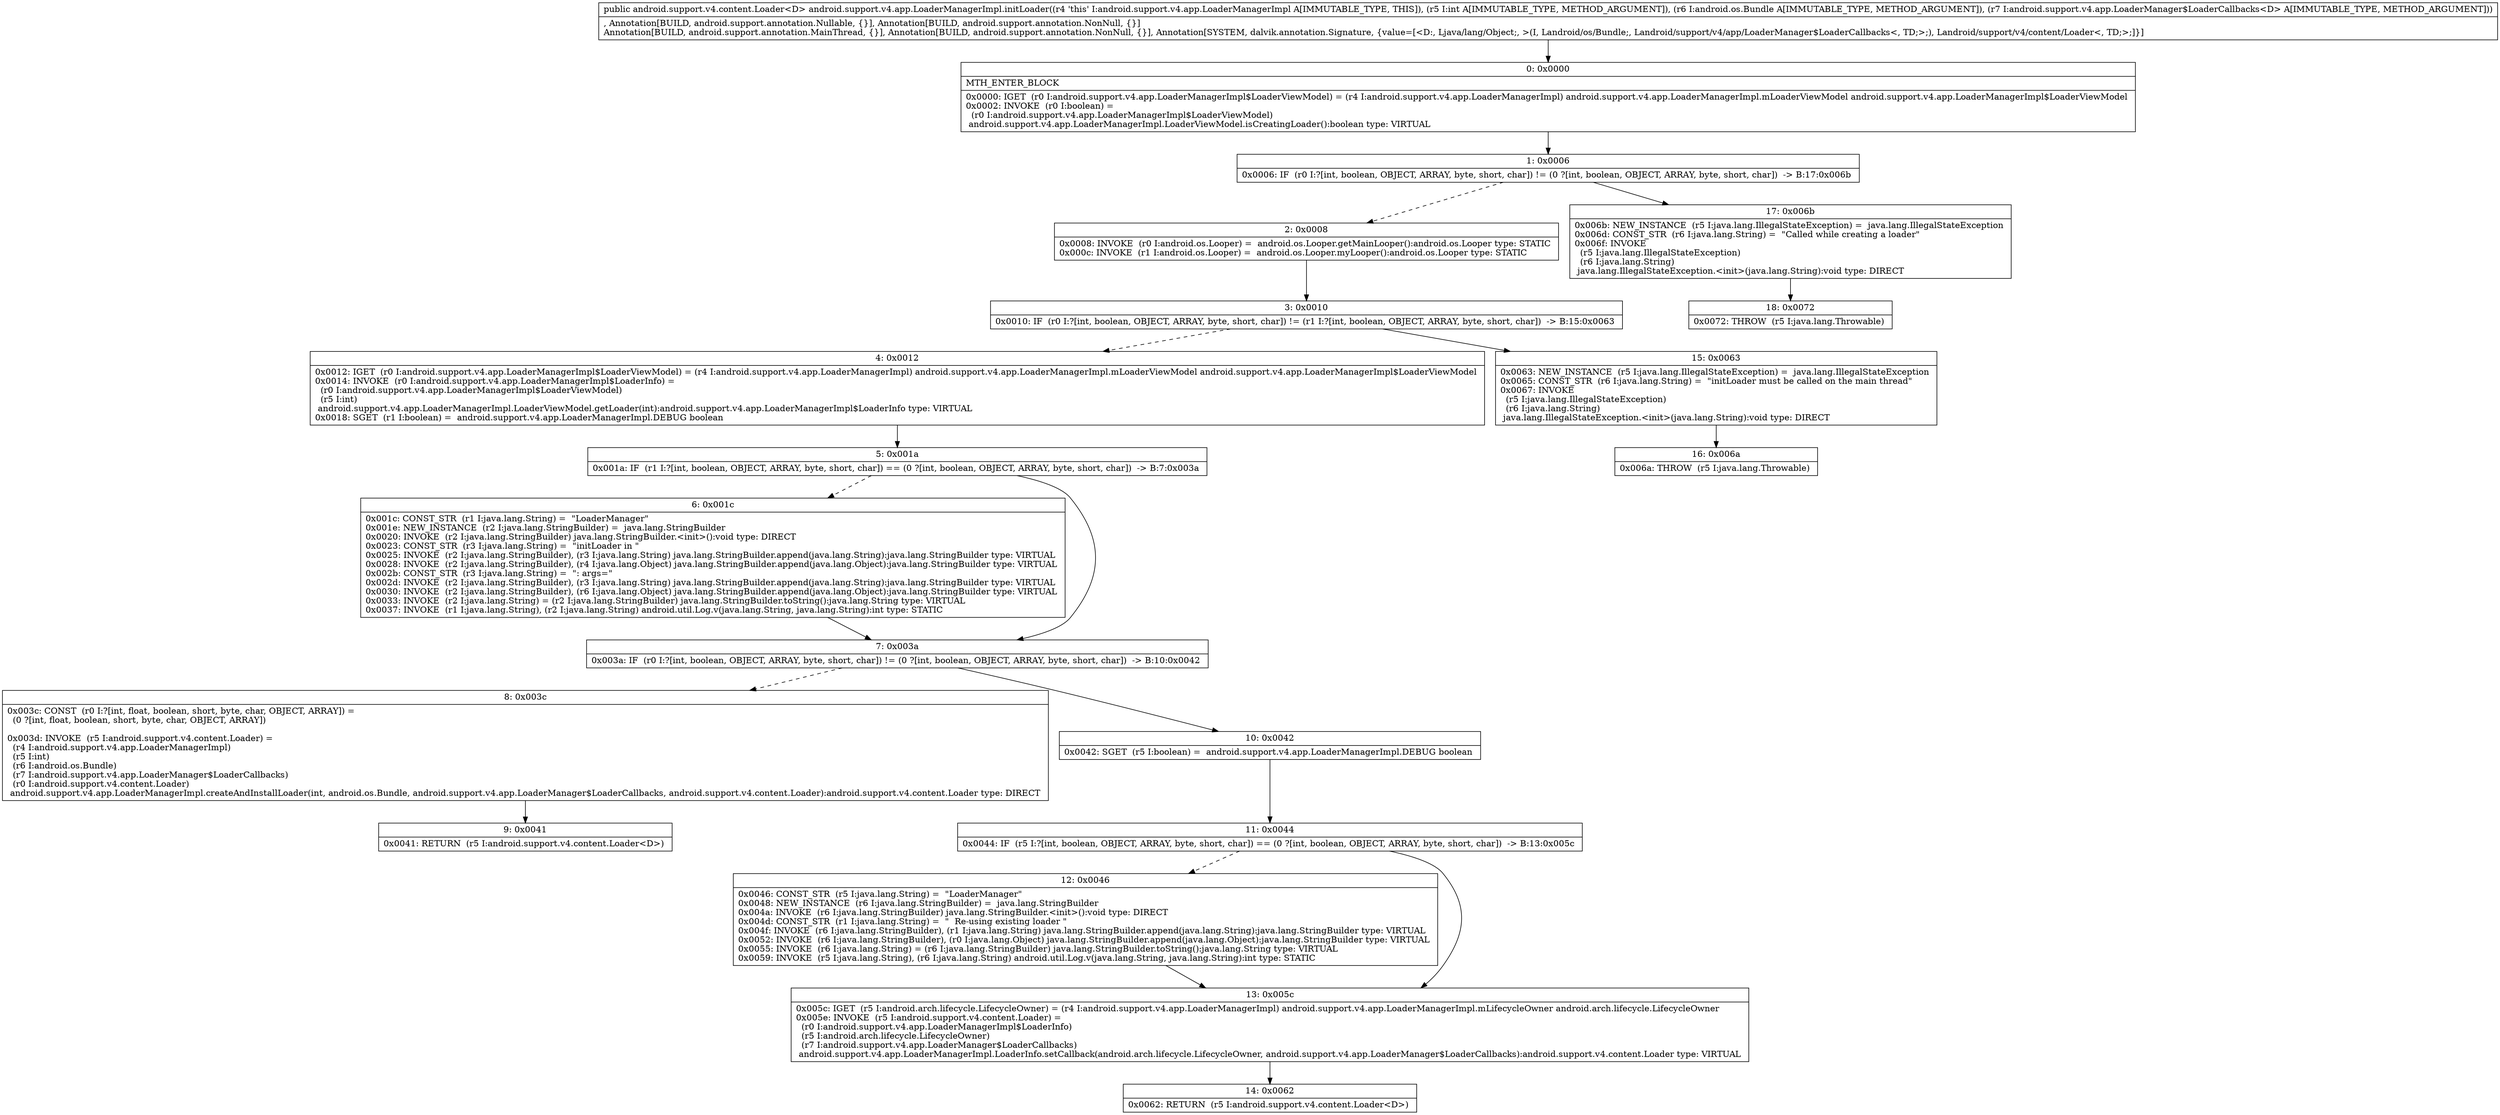 digraph "CFG forandroid.support.v4.app.LoaderManagerImpl.initLoader(ILandroid\/os\/Bundle;Landroid\/support\/v4\/app\/LoaderManager$LoaderCallbacks;)Landroid\/support\/v4\/content\/Loader;" {
Node_0 [shape=record,label="{0\:\ 0x0000|MTH_ENTER_BLOCK\l|0x0000: IGET  (r0 I:android.support.v4.app.LoaderManagerImpl$LoaderViewModel) = (r4 I:android.support.v4.app.LoaderManagerImpl) android.support.v4.app.LoaderManagerImpl.mLoaderViewModel android.support.v4.app.LoaderManagerImpl$LoaderViewModel \l0x0002: INVOKE  (r0 I:boolean) = \l  (r0 I:android.support.v4.app.LoaderManagerImpl$LoaderViewModel)\l android.support.v4.app.LoaderManagerImpl.LoaderViewModel.isCreatingLoader():boolean type: VIRTUAL \l}"];
Node_1 [shape=record,label="{1\:\ 0x0006|0x0006: IF  (r0 I:?[int, boolean, OBJECT, ARRAY, byte, short, char]) != (0 ?[int, boolean, OBJECT, ARRAY, byte, short, char])  \-\> B:17:0x006b \l}"];
Node_2 [shape=record,label="{2\:\ 0x0008|0x0008: INVOKE  (r0 I:android.os.Looper) =  android.os.Looper.getMainLooper():android.os.Looper type: STATIC \l0x000c: INVOKE  (r1 I:android.os.Looper) =  android.os.Looper.myLooper():android.os.Looper type: STATIC \l}"];
Node_3 [shape=record,label="{3\:\ 0x0010|0x0010: IF  (r0 I:?[int, boolean, OBJECT, ARRAY, byte, short, char]) != (r1 I:?[int, boolean, OBJECT, ARRAY, byte, short, char])  \-\> B:15:0x0063 \l}"];
Node_4 [shape=record,label="{4\:\ 0x0012|0x0012: IGET  (r0 I:android.support.v4.app.LoaderManagerImpl$LoaderViewModel) = (r4 I:android.support.v4.app.LoaderManagerImpl) android.support.v4.app.LoaderManagerImpl.mLoaderViewModel android.support.v4.app.LoaderManagerImpl$LoaderViewModel \l0x0014: INVOKE  (r0 I:android.support.v4.app.LoaderManagerImpl$LoaderInfo) = \l  (r0 I:android.support.v4.app.LoaderManagerImpl$LoaderViewModel)\l  (r5 I:int)\l android.support.v4.app.LoaderManagerImpl.LoaderViewModel.getLoader(int):android.support.v4.app.LoaderManagerImpl$LoaderInfo type: VIRTUAL \l0x0018: SGET  (r1 I:boolean) =  android.support.v4.app.LoaderManagerImpl.DEBUG boolean \l}"];
Node_5 [shape=record,label="{5\:\ 0x001a|0x001a: IF  (r1 I:?[int, boolean, OBJECT, ARRAY, byte, short, char]) == (0 ?[int, boolean, OBJECT, ARRAY, byte, short, char])  \-\> B:7:0x003a \l}"];
Node_6 [shape=record,label="{6\:\ 0x001c|0x001c: CONST_STR  (r1 I:java.lang.String) =  \"LoaderManager\" \l0x001e: NEW_INSTANCE  (r2 I:java.lang.StringBuilder) =  java.lang.StringBuilder \l0x0020: INVOKE  (r2 I:java.lang.StringBuilder) java.lang.StringBuilder.\<init\>():void type: DIRECT \l0x0023: CONST_STR  (r3 I:java.lang.String) =  \"initLoader in \" \l0x0025: INVOKE  (r2 I:java.lang.StringBuilder), (r3 I:java.lang.String) java.lang.StringBuilder.append(java.lang.String):java.lang.StringBuilder type: VIRTUAL \l0x0028: INVOKE  (r2 I:java.lang.StringBuilder), (r4 I:java.lang.Object) java.lang.StringBuilder.append(java.lang.Object):java.lang.StringBuilder type: VIRTUAL \l0x002b: CONST_STR  (r3 I:java.lang.String) =  \": args=\" \l0x002d: INVOKE  (r2 I:java.lang.StringBuilder), (r3 I:java.lang.String) java.lang.StringBuilder.append(java.lang.String):java.lang.StringBuilder type: VIRTUAL \l0x0030: INVOKE  (r2 I:java.lang.StringBuilder), (r6 I:java.lang.Object) java.lang.StringBuilder.append(java.lang.Object):java.lang.StringBuilder type: VIRTUAL \l0x0033: INVOKE  (r2 I:java.lang.String) = (r2 I:java.lang.StringBuilder) java.lang.StringBuilder.toString():java.lang.String type: VIRTUAL \l0x0037: INVOKE  (r1 I:java.lang.String), (r2 I:java.lang.String) android.util.Log.v(java.lang.String, java.lang.String):int type: STATIC \l}"];
Node_7 [shape=record,label="{7\:\ 0x003a|0x003a: IF  (r0 I:?[int, boolean, OBJECT, ARRAY, byte, short, char]) != (0 ?[int, boolean, OBJECT, ARRAY, byte, short, char])  \-\> B:10:0x0042 \l}"];
Node_8 [shape=record,label="{8\:\ 0x003c|0x003c: CONST  (r0 I:?[int, float, boolean, short, byte, char, OBJECT, ARRAY]) = \l  (0 ?[int, float, boolean, short, byte, char, OBJECT, ARRAY])\l \l0x003d: INVOKE  (r5 I:android.support.v4.content.Loader) = \l  (r4 I:android.support.v4.app.LoaderManagerImpl)\l  (r5 I:int)\l  (r6 I:android.os.Bundle)\l  (r7 I:android.support.v4.app.LoaderManager$LoaderCallbacks)\l  (r0 I:android.support.v4.content.Loader)\l android.support.v4.app.LoaderManagerImpl.createAndInstallLoader(int, android.os.Bundle, android.support.v4.app.LoaderManager$LoaderCallbacks, android.support.v4.content.Loader):android.support.v4.content.Loader type: DIRECT \l}"];
Node_9 [shape=record,label="{9\:\ 0x0041|0x0041: RETURN  (r5 I:android.support.v4.content.Loader\<D\>) \l}"];
Node_10 [shape=record,label="{10\:\ 0x0042|0x0042: SGET  (r5 I:boolean) =  android.support.v4.app.LoaderManagerImpl.DEBUG boolean \l}"];
Node_11 [shape=record,label="{11\:\ 0x0044|0x0044: IF  (r5 I:?[int, boolean, OBJECT, ARRAY, byte, short, char]) == (0 ?[int, boolean, OBJECT, ARRAY, byte, short, char])  \-\> B:13:0x005c \l}"];
Node_12 [shape=record,label="{12\:\ 0x0046|0x0046: CONST_STR  (r5 I:java.lang.String) =  \"LoaderManager\" \l0x0048: NEW_INSTANCE  (r6 I:java.lang.StringBuilder) =  java.lang.StringBuilder \l0x004a: INVOKE  (r6 I:java.lang.StringBuilder) java.lang.StringBuilder.\<init\>():void type: DIRECT \l0x004d: CONST_STR  (r1 I:java.lang.String) =  \"  Re\-using existing loader \" \l0x004f: INVOKE  (r6 I:java.lang.StringBuilder), (r1 I:java.lang.String) java.lang.StringBuilder.append(java.lang.String):java.lang.StringBuilder type: VIRTUAL \l0x0052: INVOKE  (r6 I:java.lang.StringBuilder), (r0 I:java.lang.Object) java.lang.StringBuilder.append(java.lang.Object):java.lang.StringBuilder type: VIRTUAL \l0x0055: INVOKE  (r6 I:java.lang.String) = (r6 I:java.lang.StringBuilder) java.lang.StringBuilder.toString():java.lang.String type: VIRTUAL \l0x0059: INVOKE  (r5 I:java.lang.String), (r6 I:java.lang.String) android.util.Log.v(java.lang.String, java.lang.String):int type: STATIC \l}"];
Node_13 [shape=record,label="{13\:\ 0x005c|0x005c: IGET  (r5 I:android.arch.lifecycle.LifecycleOwner) = (r4 I:android.support.v4.app.LoaderManagerImpl) android.support.v4.app.LoaderManagerImpl.mLifecycleOwner android.arch.lifecycle.LifecycleOwner \l0x005e: INVOKE  (r5 I:android.support.v4.content.Loader) = \l  (r0 I:android.support.v4.app.LoaderManagerImpl$LoaderInfo)\l  (r5 I:android.arch.lifecycle.LifecycleOwner)\l  (r7 I:android.support.v4.app.LoaderManager$LoaderCallbacks)\l android.support.v4.app.LoaderManagerImpl.LoaderInfo.setCallback(android.arch.lifecycle.LifecycleOwner, android.support.v4.app.LoaderManager$LoaderCallbacks):android.support.v4.content.Loader type: VIRTUAL \l}"];
Node_14 [shape=record,label="{14\:\ 0x0062|0x0062: RETURN  (r5 I:android.support.v4.content.Loader\<D\>) \l}"];
Node_15 [shape=record,label="{15\:\ 0x0063|0x0063: NEW_INSTANCE  (r5 I:java.lang.IllegalStateException) =  java.lang.IllegalStateException \l0x0065: CONST_STR  (r6 I:java.lang.String) =  \"initLoader must be called on the main thread\" \l0x0067: INVOKE  \l  (r5 I:java.lang.IllegalStateException)\l  (r6 I:java.lang.String)\l java.lang.IllegalStateException.\<init\>(java.lang.String):void type: DIRECT \l}"];
Node_16 [shape=record,label="{16\:\ 0x006a|0x006a: THROW  (r5 I:java.lang.Throwable) \l}"];
Node_17 [shape=record,label="{17\:\ 0x006b|0x006b: NEW_INSTANCE  (r5 I:java.lang.IllegalStateException) =  java.lang.IllegalStateException \l0x006d: CONST_STR  (r6 I:java.lang.String) =  \"Called while creating a loader\" \l0x006f: INVOKE  \l  (r5 I:java.lang.IllegalStateException)\l  (r6 I:java.lang.String)\l java.lang.IllegalStateException.\<init\>(java.lang.String):void type: DIRECT \l}"];
Node_18 [shape=record,label="{18\:\ 0x0072|0x0072: THROW  (r5 I:java.lang.Throwable) \l}"];
MethodNode[shape=record,label="{public android.support.v4.content.Loader\<D\> android.support.v4.app.LoaderManagerImpl.initLoader((r4 'this' I:android.support.v4.app.LoaderManagerImpl A[IMMUTABLE_TYPE, THIS]), (r5 I:int A[IMMUTABLE_TYPE, METHOD_ARGUMENT]), (r6 I:android.os.Bundle A[IMMUTABLE_TYPE, METHOD_ARGUMENT]), (r7 I:android.support.v4.app.LoaderManager$LoaderCallbacks\<D\> A[IMMUTABLE_TYPE, METHOD_ARGUMENT]))  | , Annotation[BUILD, android.support.annotation.Nullable, \{\}], Annotation[BUILD, android.support.annotation.NonNull, \{\}]\lAnnotation[BUILD, android.support.annotation.MainThread, \{\}], Annotation[BUILD, android.support.annotation.NonNull, \{\}], Annotation[SYSTEM, dalvik.annotation.Signature, \{value=[\<D:, Ljava\/lang\/Object;, \>(I, Landroid\/os\/Bundle;, Landroid\/support\/v4\/app\/LoaderManager$LoaderCallbacks\<, TD;\>;), Landroid\/support\/v4\/content\/Loader\<, TD;\>;]\}]\l}"];
MethodNode -> Node_0;
Node_0 -> Node_1;
Node_1 -> Node_2[style=dashed];
Node_1 -> Node_17;
Node_2 -> Node_3;
Node_3 -> Node_4[style=dashed];
Node_3 -> Node_15;
Node_4 -> Node_5;
Node_5 -> Node_6[style=dashed];
Node_5 -> Node_7;
Node_6 -> Node_7;
Node_7 -> Node_8[style=dashed];
Node_7 -> Node_10;
Node_8 -> Node_9;
Node_10 -> Node_11;
Node_11 -> Node_12[style=dashed];
Node_11 -> Node_13;
Node_12 -> Node_13;
Node_13 -> Node_14;
Node_15 -> Node_16;
Node_17 -> Node_18;
}

